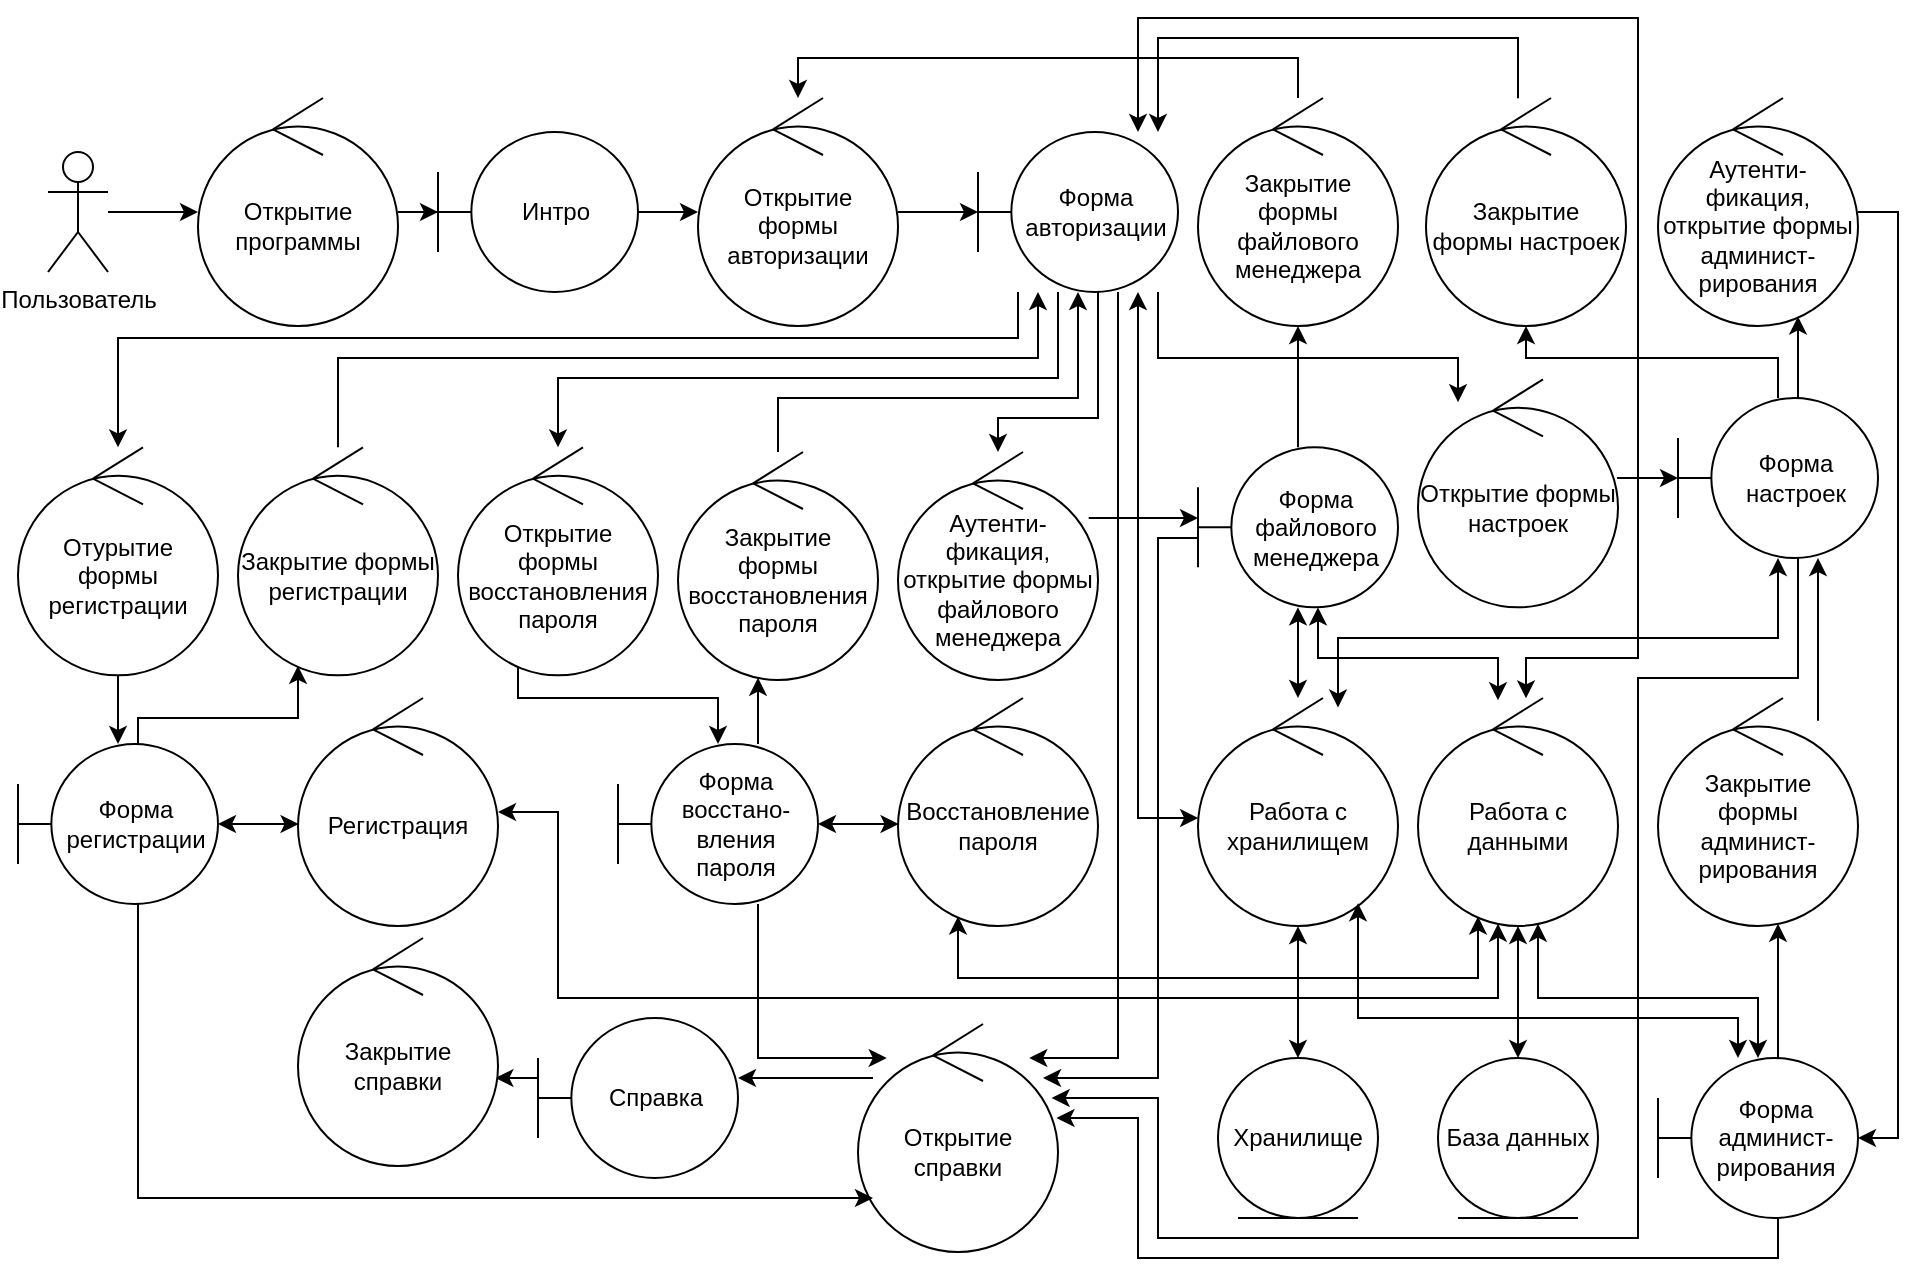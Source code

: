 <mxfile version="20.3.0" type="device"><diagram id="h_0n3Zkjienf-ujrvG_6" name="Страница 1"><mxGraphModel dx="2249" dy="865" grid="1" gridSize="10" guides="1" tooltips="1" connect="1" arrows="1" fold="1" page="1" pageScale="1" pageWidth="827" pageHeight="1169" math="0" shadow="0"><root><mxCell id="0"/><mxCell id="1" parent="0"/><mxCell id="vv3TgDMPsHulDdS4rFCR-16" style="edgeStyle=orthogonalEdgeStyle;rounded=0;orthogonalLoop=1;jettySize=auto;html=1;" parent="1" source="F_xw-o7SSEhGCc8bsex2-1" target="F_xw-o7SSEhGCc8bsex2-3" edge="1"><mxGeometry relative="1" as="geometry"/></mxCell><mxCell id="F_xw-o7SSEhGCc8bsex2-1" value="Открытие программы" style="ellipse;shape=umlControl;whiteSpace=wrap;html=1;" parent="1" vertex="1"><mxGeometry x="-200" y="210" width="100" height="114" as="geometry"/></mxCell><mxCell id="vv3TgDMPsHulDdS4rFCR-15" style="edgeStyle=orthogonalEdgeStyle;rounded=0;orthogonalLoop=1;jettySize=auto;html=1;" parent="1" source="F_xw-o7SSEhGCc8bsex2-2" target="F_xw-o7SSEhGCc8bsex2-1" edge="1"><mxGeometry relative="1" as="geometry"/></mxCell><mxCell id="F_xw-o7SSEhGCc8bsex2-2" value="Пользователь" style="shape=umlActor;verticalLabelPosition=bottom;verticalAlign=top;html=1;" parent="1" vertex="1"><mxGeometry x="-275" y="237" width="30" height="60" as="geometry"/></mxCell><mxCell id="vv3TgDMPsHulDdS4rFCR-17" style="edgeStyle=orthogonalEdgeStyle;rounded=0;orthogonalLoop=1;jettySize=auto;html=1;" parent="1" source="F_xw-o7SSEhGCc8bsex2-3" target="F_xw-o7SSEhGCc8bsex2-4" edge="1"><mxGeometry relative="1" as="geometry"/></mxCell><mxCell id="F_xw-o7SSEhGCc8bsex2-3" value="Интро" style="shape=umlBoundary;whiteSpace=wrap;html=1;" parent="1" vertex="1"><mxGeometry x="-80" y="227" width="100" height="80" as="geometry"/></mxCell><mxCell id="vv3TgDMPsHulDdS4rFCR-18" style="edgeStyle=orthogonalEdgeStyle;rounded=0;orthogonalLoop=1;jettySize=auto;html=1;" parent="1" source="F_xw-o7SSEhGCc8bsex2-4" target="F_xw-o7SSEhGCc8bsex2-5" edge="1"><mxGeometry relative="1" as="geometry"/></mxCell><mxCell id="F_xw-o7SSEhGCc8bsex2-4" value="Открытие &lt;br&gt;формы авторизации" style="ellipse;shape=umlControl;whiteSpace=wrap;html=1;" parent="1" vertex="1"><mxGeometry x="50" y="210" width="100" height="114" as="geometry"/></mxCell><mxCell id="vv3TgDMPsHulDdS4rFCR-20" style="edgeStyle=orthogonalEdgeStyle;rounded=0;orthogonalLoop=1;jettySize=auto;html=1;" parent="1" source="F_xw-o7SSEhGCc8bsex2-5" target="vv3TgDMPsHulDdS4rFCR-9" edge="1"><mxGeometry relative="1" as="geometry"><Array as="points"><mxPoint x="280" y="340"/><mxPoint x="430" y="340"/></Array></mxGeometry></mxCell><mxCell id="vv3TgDMPsHulDdS4rFCR-34" style="edgeStyle=orthogonalEdgeStyle;rounded=0;orthogonalLoop=1;jettySize=auto;html=1;" parent="1" source="F_xw-o7SSEhGCc8bsex2-5" target="F_xw-o7SSEhGCc8bsex2-7" edge="1"><mxGeometry relative="1" as="geometry"><Array as="points"><mxPoint x="250" y="370"/><mxPoint x="200" y="370"/></Array></mxGeometry></mxCell><mxCell id="kOr35_IBIGAfECKfKOpq-4" style="edgeStyle=orthogonalEdgeStyle;rounded=0;orthogonalLoop=1;jettySize=auto;html=1;startArrow=none;startFill=0;" parent="1" source="F_xw-o7SSEhGCc8bsex2-5" target="vv3TgDMPsHulDdS4rFCR-32" edge="1"><mxGeometry relative="1" as="geometry"><Array as="points"><mxPoint x="210" y="330"/><mxPoint x="-240" y="330"/></Array></mxGeometry></mxCell><mxCell id="kOr35_IBIGAfECKfKOpq-5" style="edgeStyle=orthogonalEdgeStyle;rounded=0;orthogonalLoop=1;jettySize=auto;html=1;startArrow=none;startFill=0;" parent="1" source="F_xw-o7SSEhGCc8bsex2-5" target="vv3TgDMPsHulDdS4rFCR-30" edge="1"><mxGeometry relative="1" as="geometry"><Array as="points"><mxPoint x="230" y="350"/><mxPoint x="-20" y="350"/></Array></mxGeometry></mxCell><mxCell id="kOr35_IBIGAfECKfKOpq-21" style="edgeStyle=orthogonalEdgeStyle;rounded=0;orthogonalLoop=1;jettySize=auto;html=1;startArrow=none;startFill=0;" parent="1" source="F_xw-o7SSEhGCc8bsex2-5" target="vv3TgDMPsHulDdS4rFCR-1" edge="1"><mxGeometry relative="1" as="geometry"><mxPoint x="370" y="400" as="sourcePoint"/><Array as="points"><mxPoint x="260" y="690"/></Array></mxGeometry></mxCell><mxCell id="THRv7fMrz-K_fMc5DmwK-1" style="edgeStyle=orthogonalEdgeStyle;rounded=0;orthogonalLoop=1;jettySize=auto;html=1;startArrow=classic;startFill=1;" edge="1" parent="1" source="F_xw-o7SSEhGCc8bsex2-5" target="vv3TgDMPsHulDdS4rFCR-10"><mxGeometry relative="1" as="geometry"><Array as="points"><mxPoint x="270" y="570"/></Array></mxGeometry></mxCell><mxCell id="THRv7fMrz-K_fMc5DmwK-2" style="edgeStyle=orthogonalEdgeStyle;rounded=0;orthogonalLoop=1;jettySize=auto;html=1;startArrow=classic;startFill=1;" edge="1" parent="1" source="F_xw-o7SSEhGCc8bsex2-5" target="vv3TgDMPsHulDdS4rFCR-7"><mxGeometry relative="1" as="geometry"><Array as="points"><mxPoint x="270" y="170"/><mxPoint x="520" y="170"/><mxPoint x="520" y="490"/><mxPoint x="464" y="490"/></Array></mxGeometry></mxCell><mxCell id="F_xw-o7SSEhGCc8bsex2-5" value="Форма авторизации" style="shape=umlBoundary;whiteSpace=wrap;html=1;direction=east;" parent="1" vertex="1"><mxGeometry x="190" y="227" width="100" height="80" as="geometry"/></mxCell><mxCell id="vv3TgDMPsHulDdS4rFCR-36" style="edgeStyle=orthogonalEdgeStyle;rounded=0;orthogonalLoop=1;jettySize=auto;html=1;" parent="1" source="F_xw-o7SSEhGCc8bsex2-6" target="vv3TgDMPsHulDdS4rFCR-12" edge="1"><mxGeometry relative="1" as="geometry"><Array as="points"><mxPoint x="350" y="370"/><mxPoint x="350" y="370"/></Array></mxGeometry></mxCell><mxCell id="kOr35_IBIGAfECKfKOpq-20" style="edgeStyle=orthogonalEdgeStyle;rounded=0;orthogonalLoop=1;jettySize=auto;html=1;startArrow=none;startFill=0;" parent="1" source="F_xw-o7SSEhGCc8bsex2-6" target="vv3TgDMPsHulDdS4rFCR-1" edge="1"><mxGeometry relative="1" as="geometry"><Array as="points"><mxPoint x="280" y="430"/><mxPoint x="280" y="700"/></Array></mxGeometry></mxCell><mxCell id="kOr35_IBIGAfECKfKOpq-24" style="edgeStyle=orthogonalEdgeStyle;rounded=0;orthogonalLoop=1;jettySize=auto;html=1;startArrow=classic;startFill=1;" parent="1" source="F_xw-o7SSEhGCc8bsex2-6" target="vv3TgDMPsHulDdS4rFCR-10" edge="1"><mxGeometry relative="1" as="geometry"><Array as="points"><mxPoint x="370" y="460"/><mxPoint x="370" y="460"/></Array></mxGeometry></mxCell><mxCell id="kOr35_IBIGAfECKfKOpq-25" style="edgeStyle=orthogonalEdgeStyle;rounded=0;orthogonalLoop=1;jettySize=auto;html=1;startArrow=classic;startFill=1;" parent="1" source="F_xw-o7SSEhGCc8bsex2-6" target="vv3TgDMPsHulDdS4rFCR-7" edge="1"><mxGeometry relative="1" as="geometry"><Array as="points"><mxPoint x="360" y="490"/><mxPoint x="450" y="490"/></Array><mxPoint x="452" y="830" as="sourcePoint"/></mxGeometry></mxCell><mxCell id="F_xw-o7SSEhGCc8bsex2-6" value="Форма файлового менеджера" style="shape=umlBoundary;whiteSpace=wrap;html=1;" parent="1" vertex="1"><mxGeometry x="300" y="384.68" width="100" height="80" as="geometry"/></mxCell><mxCell id="vv3TgDMPsHulDdS4rFCR-35" style="edgeStyle=orthogonalEdgeStyle;rounded=0;orthogonalLoop=1;jettySize=auto;html=1;" parent="1" source="F_xw-o7SSEhGCc8bsex2-7" target="F_xw-o7SSEhGCc8bsex2-6" edge="1"><mxGeometry relative="1" as="geometry"><Array as="points"><mxPoint x="290" y="420"/><mxPoint x="290" y="420"/></Array></mxGeometry></mxCell><mxCell id="F_xw-o7SSEhGCc8bsex2-7" value="Аутенти-фикация, открытие формы файлового менеджера" style="ellipse;shape=umlControl;whiteSpace=wrap;html=1;" parent="1" vertex="1"><mxGeometry x="150" y="387" width="100" height="114" as="geometry"/></mxCell><mxCell id="F_xw-o7SSEhGCc8bsex2-8" value="Хранилище" style="ellipse;shape=umlEntity;whiteSpace=wrap;html=1;" parent="1" vertex="1"><mxGeometry x="310" y="690" width="80" height="80" as="geometry"/></mxCell><mxCell id="F_xw-o7SSEhGCc8bsex2-9" value="База данных" style="ellipse;shape=umlEntity;whiteSpace=wrap;html=1;" parent="1" vertex="1"><mxGeometry x="420" y="690" width="80" height="80" as="geometry"/></mxCell><mxCell id="kOr35_IBIGAfECKfKOpq-32" style="edgeStyle=orthogonalEdgeStyle;rounded=0;orthogonalLoop=1;jettySize=auto;html=1;startArrow=none;startFill=0;" parent="1" source="F_xw-o7SSEhGCc8bsex2-10" target="vv3TgDMPsHulDdS4rFCR-2" edge="1"><mxGeometry relative="1" as="geometry"><Array as="points"><mxPoint x="-40" y="700"/><mxPoint x="-40" y="700"/></Array></mxGeometry></mxCell><mxCell id="F_xw-o7SSEhGCc8bsex2-10" value="Справка" style="shape=umlBoundary;whiteSpace=wrap;html=1;" parent="1" vertex="1"><mxGeometry x="-30" y="670" width="100" height="80" as="geometry"/></mxCell><mxCell id="kOr35_IBIGAfECKfKOpq-30" style="edgeStyle=orthogonalEdgeStyle;rounded=0;orthogonalLoop=1;jettySize=auto;html=1;startArrow=none;startFill=0;" parent="1" source="vv3TgDMPsHulDdS4rFCR-1" target="F_xw-o7SSEhGCc8bsex2-10" edge="1"><mxGeometry relative="1" as="geometry"><Array as="points"><mxPoint x="100" y="700"/><mxPoint x="100" y="700"/></Array></mxGeometry></mxCell><mxCell id="vv3TgDMPsHulDdS4rFCR-1" value="Открытие справки" style="ellipse;shape=umlControl;whiteSpace=wrap;html=1;" parent="1" vertex="1"><mxGeometry x="130" y="673.0" width="100" height="114" as="geometry"/></mxCell><mxCell id="vv3TgDMPsHulDdS4rFCR-2" value="Закрытие справки" style="ellipse;shape=umlControl;whiteSpace=wrap;html=1;" parent="1" vertex="1"><mxGeometry x="-150" y="630" width="100" height="114" as="geometry"/></mxCell><mxCell id="kOr35_IBIGAfECKfKOpq-9" style="edgeStyle=orthogonalEdgeStyle;rounded=0;orthogonalLoop=1;jettySize=auto;html=1;startArrow=none;startFill=0;" parent="1" source="vv3TgDMPsHulDdS4rFCR-3" target="vv3TgDMPsHulDdS4rFCR-31" edge="1"><mxGeometry relative="1" as="geometry"><Array as="points"><mxPoint x="80" y="520"/><mxPoint x="80" y="520"/></Array></mxGeometry></mxCell><mxCell id="kOr35_IBIGAfECKfKOpq-13" style="edgeStyle=orthogonalEdgeStyle;rounded=0;orthogonalLoop=1;jettySize=auto;html=1;startArrow=classic;startFill=1;" parent="1" source="vv3TgDMPsHulDdS4rFCR-3" target="vv3TgDMPsHulDdS4rFCR-6" edge="1"><mxGeometry relative="1" as="geometry"><Array as="points"><mxPoint x="50" y="560"/><mxPoint x="50" y="560"/></Array></mxGeometry></mxCell><mxCell id="kOr35_IBIGAfECKfKOpq-19" style="edgeStyle=orthogonalEdgeStyle;rounded=0;orthogonalLoop=1;jettySize=auto;html=1;startArrow=none;startFill=0;" parent="1" source="vv3TgDMPsHulDdS4rFCR-3" target="vv3TgDMPsHulDdS4rFCR-1" edge="1"><mxGeometry relative="1" as="geometry"><Array as="points"><mxPoint x="80" y="690"/></Array></mxGeometry></mxCell><mxCell id="vv3TgDMPsHulDdS4rFCR-3" value="Форма восстано-вления пароля" style="shape=umlBoundary;whiteSpace=wrap;html=1;" parent="1" vertex="1"><mxGeometry x="10" y="533" width="100" height="80" as="geometry"/></mxCell><mxCell id="kOr35_IBIGAfECKfKOpq-11" style="edgeStyle=orthogonalEdgeStyle;rounded=0;orthogonalLoop=1;jettySize=auto;html=1;startArrow=none;startFill=0;" parent="1" source="vv3TgDMPsHulDdS4rFCR-4" target="vv3TgDMPsHulDdS4rFCR-33" edge="1"><mxGeometry relative="1" as="geometry"><mxPoint x="-110" y="520" as="sourcePoint"/><Array as="points"><mxPoint x="-230" y="520"/><mxPoint x="-150" y="520"/></Array></mxGeometry></mxCell><mxCell id="kOr35_IBIGAfECKfKOpq-12" style="edgeStyle=orthogonalEdgeStyle;rounded=0;orthogonalLoop=1;jettySize=auto;html=1;startArrow=classic;startFill=1;" parent="1" source="vv3TgDMPsHulDdS4rFCR-4" target="vv3TgDMPsHulDdS4rFCR-5" edge="1"><mxGeometry relative="1" as="geometry"><Array as="points"><mxPoint x="-180" y="573"/><mxPoint x="-180" y="573"/></Array></mxGeometry></mxCell><mxCell id="kOr35_IBIGAfECKfKOpq-18" style="edgeStyle=orthogonalEdgeStyle;rounded=0;orthogonalLoop=1;jettySize=auto;html=1;startArrow=none;startFill=0;" parent="1" source="vv3TgDMPsHulDdS4rFCR-4" target="vv3TgDMPsHulDdS4rFCR-1" edge="1"><mxGeometry relative="1" as="geometry"><Array as="points"><mxPoint x="-230" y="760"/></Array></mxGeometry></mxCell><mxCell id="vv3TgDMPsHulDdS4rFCR-4" value="Форма регистрации" style="shape=umlBoundary;whiteSpace=wrap;html=1;" parent="1" vertex="1"><mxGeometry x="-290" y="533" width="100" height="80" as="geometry"/></mxCell><mxCell id="kOr35_IBIGAfECKfKOpq-15" style="edgeStyle=orthogonalEdgeStyle;rounded=0;orthogonalLoop=1;jettySize=auto;html=1;startArrow=classic;startFill=1;" parent="1" source="vv3TgDMPsHulDdS4rFCR-5" target="vv3TgDMPsHulDdS4rFCR-7" edge="1"><mxGeometry relative="1" as="geometry"><Array as="points"><mxPoint x="-20" y="567"/><mxPoint x="-20" y="660"/><mxPoint x="450" y="660"/></Array></mxGeometry></mxCell><mxCell id="vv3TgDMPsHulDdS4rFCR-5" value="Регистрация" style="ellipse;shape=umlControl;whiteSpace=wrap;html=1;" parent="1" vertex="1"><mxGeometry x="-150" y="510" width="100" height="114" as="geometry"/></mxCell><mxCell id="kOr35_IBIGAfECKfKOpq-14" style="edgeStyle=orthogonalEdgeStyle;rounded=0;orthogonalLoop=1;jettySize=auto;html=1;startArrow=classic;startFill=1;" parent="1" source="vv3TgDMPsHulDdS4rFCR-6" target="vv3TgDMPsHulDdS4rFCR-7" edge="1"><mxGeometry relative="1" as="geometry"><mxPoint x="180" y="720" as="sourcePoint"/><Array as="points"><mxPoint x="180" y="650"/><mxPoint x="440" y="650"/></Array></mxGeometry></mxCell><mxCell id="vv3TgDMPsHulDdS4rFCR-6" value="Восстановление пароля" style="ellipse;shape=umlControl;whiteSpace=wrap;html=1;" parent="1" vertex="1"><mxGeometry x="150" y="510" width="100" height="114" as="geometry"/></mxCell><mxCell id="vv3TgDMPsHulDdS4rFCR-38" style="edgeStyle=orthogonalEdgeStyle;rounded=0;orthogonalLoop=1;jettySize=auto;html=1;startArrow=classic;startFill=1;" parent="1" source="vv3TgDMPsHulDdS4rFCR-7" target="F_xw-o7SSEhGCc8bsex2-9" edge="1"><mxGeometry relative="1" as="geometry"><Array as="points"><mxPoint x="460" y="660"/><mxPoint x="460" y="660"/></Array></mxGeometry></mxCell><mxCell id="vv3TgDMPsHulDdS4rFCR-7" value="Работа с данными" style="ellipse;shape=umlControl;whiteSpace=wrap;html=1;" parent="1" vertex="1"><mxGeometry x="410" y="510" width="100" height="114" as="geometry"/></mxCell><mxCell id="vv3TgDMPsHulDdS4rFCR-22" style="edgeStyle=orthogonalEdgeStyle;rounded=0;orthogonalLoop=1;jettySize=auto;html=1;" parent="1" source="vv3TgDMPsHulDdS4rFCR-8" target="vv3TgDMPsHulDdS4rFCR-11" edge="1"><mxGeometry relative="1" as="geometry"><Array as="points"><mxPoint x="590" y="340"/><mxPoint x="464" y="340"/></Array></mxGeometry></mxCell><mxCell id="vv3TgDMPsHulDdS4rFCR-26" style="edgeStyle=orthogonalEdgeStyle;rounded=0;orthogonalLoop=1;jettySize=auto;html=1;" parent="1" source="vv3TgDMPsHulDdS4rFCR-8" target="vv3TgDMPsHulDdS4rFCR-24" edge="1"><mxGeometry relative="1" as="geometry"><Array as="points"><mxPoint x="600" y="344"/><mxPoint x="600" y="344"/></Array></mxGeometry></mxCell><mxCell id="kOr35_IBIGAfECKfKOpq-2" style="edgeStyle=orthogonalEdgeStyle;rounded=0;orthogonalLoop=1;jettySize=auto;html=1;startArrow=classic;startFill=1;" parent="1" source="vv3TgDMPsHulDdS4rFCR-8" target="vv3TgDMPsHulDdS4rFCR-10" edge="1"><mxGeometry relative="1" as="geometry"><Array as="points"><mxPoint x="590" y="480"/><mxPoint x="370" y="480"/></Array></mxGeometry></mxCell><mxCell id="kOr35_IBIGAfECKfKOpq-22" style="edgeStyle=orthogonalEdgeStyle;rounded=0;orthogonalLoop=1;jettySize=auto;html=1;startArrow=none;startFill=0;" parent="1" source="vv3TgDMPsHulDdS4rFCR-8" target="vv3TgDMPsHulDdS4rFCR-1" edge="1"><mxGeometry relative="1" as="geometry"><Array as="points"><mxPoint x="600" y="500"/><mxPoint x="520" y="500"/><mxPoint x="520" y="780"/><mxPoint x="280" y="780"/><mxPoint x="280" y="710"/></Array><mxPoint x="270" y="720" as="targetPoint"/></mxGeometry></mxCell><mxCell id="vv3TgDMPsHulDdS4rFCR-8" value="Форма настроек" style="shape=umlBoundary;whiteSpace=wrap;html=1;" parent="1" vertex="1"><mxGeometry x="540" y="360" width="100" height="80" as="geometry"/></mxCell><mxCell id="vv3TgDMPsHulDdS4rFCR-21" style="edgeStyle=orthogonalEdgeStyle;rounded=0;orthogonalLoop=1;jettySize=auto;html=1;" parent="1" source="vv3TgDMPsHulDdS4rFCR-9" target="vv3TgDMPsHulDdS4rFCR-8" edge="1"><mxGeometry relative="1" as="geometry"><Array as="points"><mxPoint x="530" y="400"/><mxPoint x="530" y="400"/></Array></mxGeometry></mxCell><mxCell id="vv3TgDMPsHulDdS4rFCR-9" value="Открытие формы настроек" style="ellipse;shape=umlControl;whiteSpace=wrap;html=1;" parent="1" vertex="1"><mxGeometry x="410" y="350.68" width="100" height="114" as="geometry"/></mxCell><mxCell id="kOr35_IBIGAfECKfKOpq-1" style="edgeStyle=orthogonalEdgeStyle;rounded=0;orthogonalLoop=1;jettySize=auto;html=1;startArrow=classic;startFill=1;" parent="1" source="vv3TgDMPsHulDdS4rFCR-10" target="F_xw-o7SSEhGCc8bsex2-8" edge="1"><mxGeometry relative="1" as="geometry"><Array as="points"><mxPoint x="360" y="710"/><mxPoint x="360" y="710"/></Array></mxGeometry></mxCell><mxCell id="vv3TgDMPsHulDdS4rFCR-10" value="Работа с хранилищем" style="ellipse;shape=umlControl;whiteSpace=wrap;html=1;" parent="1" vertex="1"><mxGeometry x="300" y="510" width="100" height="114" as="geometry"/></mxCell><mxCell id="vv3TgDMPsHulDdS4rFCR-23" style="edgeStyle=orthogonalEdgeStyle;rounded=0;orthogonalLoop=1;jettySize=auto;html=1;" parent="1" source="vv3TgDMPsHulDdS4rFCR-11" target="F_xw-o7SSEhGCc8bsex2-5" edge="1"><mxGeometry relative="1" as="geometry"><Array as="points"><mxPoint x="460" y="180"/><mxPoint x="280" y="180"/></Array></mxGeometry></mxCell><mxCell id="vv3TgDMPsHulDdS4rFCR-11" value="Закрытие &lt;br&gt;формы настроек" style="ellipse;shape=umlControl;whiteSpace=wrap;html=1;" parent="1" vertex="1"><mxGeometry x="414" y="210" width="100" height="114" as="geometry"/></mxCell><mxCell id="vv3TgDMPsHulDdS4rFCR-37" style="edgeStyle=orthogonalEdgeStyle;rounded=0;orthogonalLoop=1;jettySize=auto;html=1;" parent="1" source="vv3TgDMPsHulDdS4rFCR-12" target="F_xw-o7SSEhGCc8bsex2-4" edge="1"><mxGeometry relative="1" as="geometry"><Array as="points"><mxPoint x="350" y="190"/><mxPoint x="100" y="190"/></Array></mxGeometry></mxCell><mxCell id="vv3TgDMPsHulDdS4rFCR-12" value="Закрытие &lt;br&gt;формы файлового менеджера" style="ellipse;shape=umlControl;whiteSpace=wrap;html=1;" parent="1" vertex="1"><mxGeometry x="300" y="210" width="100" height="114" as="geometry"/></mxCell><mxCell id="vv3TgDMPsHulDdS4rFCR-28" style="edgeStyle=orthogonalEdgeStyle;rounded=0;orthogonalLoop=1;jettySize=auto;html=1;" parent="1" source="vv3TgDMPsHulDdS4rFCR-14" target="vv3TgDMPsHulDdS4rFCR-25" edge="1"><mxGeometry relative="1" as="geometry"><Array as="points"><mxPoint x="590" y="660"/><mxPoint x="590" y="660"/></Array></mxGeometry></mxCell><mxCell id="vv3TgDMPsHulDdS4rFCR-39" style="edgeStyle=orthogonalEdgeStyle;rounded=0;orthogonalLoop=1;jettySize=auto;html=1;startArrow=classic;startFill=1;" parent="1" source="vv3TgDMPsHulDdS4rFCR-14" target="vv3TgDMPsHulDdS4rFCR-7" edge="1"><mxGeometry relative="1" as="geometry"><Array as="points"><mxPoint x="580" y="660"/><mxPoint x="470" y="660"/></Array></mxGeometry></mxCell><mxCell id="kOr35_IBIGAfECKfKOpq-3" style="edgeStyle=orthogonalEdgeStyle;rounded=0;orthogonalLoop=1;jettySize=auto;html=1;startArrow=classic;startFill=1;" parent="1" source="vv3TgDMPsHulDdS4rFCR-14" target="vv3TgDMPsHulDdS4rFCR-10" edge="1"><mxGeometry relative="1" as="geometry"><Array as="points"><mxPoint x="570" y="670"/><mxPoint x="380" y="670"/></Array></mxGeometry></mxCell><mxCell id="kOr35_IBIGAfECKfKOpq-23" style="edgeStyle=orthogonalEdgeStyle;rounded=0;orthogonalLoop=1;jettySize=auto;html=1;startArrow=none;startFill=0;" parent="1" source="vv3TgDMPsHulDdS4rFCR-14" target="vv3TgDMPsHulDdS4rFCR-1" edge="1"><mxGeometry relative="1" as="geometry"><Array as="points"><mxPoint x="590" y="790"/><mxPoint x="270" y="790"/><mxPoint x="270" y="720"/></Array><mxPoint x="260" y="720" as="targetPoint"/></mxGeometry></mxCell><mxCell id="vv3TgDMPsHulDdS4rFCR-14" value="Форма админист-рирования" style="shape=umlBoundary;whiteSpace=wrap;html=1;" parent="1" vertex="1"><mxGeometry x="530" y="690" width="100" height="80" as="geometry"/></mxCell><mxCell id="vv3TgDMPsHulDdS4rFCR-27" style="edgeStyle=orthogonalEdgeStyle;rounded=0;orthogonalLoop=1;jettySize=auto;html=1;" parent="1" source="vv3TgDMPsHulDdS4rFCR-24" target="vv3TgDMPsHulDdS4rFCR-14" edge="1"><mxGeometry relative="1" as="geometry"><Array as="points"><mxPoint x="650" y="267"/><mxPoint x="650" y="730"/></Array></mxGeometry></mxCell><mxCell id="vv3TgDMPsHulDdS4rFCR-24" value="Аутенти-фикация, открытие формы админист-рирования" style="ellipse;shape=umlControl;whiteSpace=wrap;html=1;" parent="1" vertex="1"><mxGeometry x="530" y="210" width="100" height="114" as="geometry"/></mxCell><mxCell id="vv3TgDMPsHulDdS4rFCR-29" style="edgeStyle=orthogonalEdgeStyle;rounded=0;orthogonalLoop=1;jettySize=auto;html=1;" parent="1" source="vv3TgDMPsHulDdS4rFCR-25" target="vv3TgDMPsHulDdS4rFCR-8" edge="1"><mxGeometry relative="1" as="geometry"><Array as="points"><mxPoint x="610" y="490"/><mxPoint x="610" y="490"/></Array></mxGeometry></mxCell><mxCell id="vv3TgDMPsHulDdS4rFCR-25" value="Закрытие &lt;br&gt;формы админист-рирования" style="ellipse;shape=umlControl;whiteSpace=wrap;html=1;" parent="1" vertex="1"><mxGeometry x="530" y="510" width="100" height="114" as="geometry"/></mxCell><mxCell id="kOr35_IBIGAfECKfKOpq-8" style="edgeStyle=orthogonalEdgeStyle;rounded=0;orthogonalLoop=1;jettySize=auto;html=1;startArrow=none;startFill=0;" parent="1" source="vv3TgDMPsHulDdS4rFCR-30" target="vv3TgDMPsHulDdS4rFCR-3" edge="1"><mxGeometry relative="1" as="geometry"><Array as="points"><mxPoint x="-40" y="510"/><mxPoint x="60" y="510"/></Array></mxGeometry></mxCell><mxCell id="vv3TgDMPsHulDdS4rFCR-30" value="Открытие &lt;br&gt;формы восстановления пароля" style="ellipse;shape=umlControl;whiteSpace=wrap;html=1;" parent="1" vertex="1"><mxGeometry x="-70" y="384.68" width="100" height="114" as="geometry"/></mxCell><mxCell id="kOr35_IBIGAfECKfKOpq-7" style="edgeStyle=orthogonalEdgeStyle;rounded=0;orthogonalLoop=1;jettySize=auto;html=1;startArrow=none;startFill=0;" parent="1" source="vv3TgDMPsHulDdS4rFCR-31" target="F_xw-o7SSEhGCc8bsex2-5" edge="1"><mxGeometry relative="1" as="geometry"><Array as="points"><mxPoint x="90" y="360"/><mxPoint x="240" y="360"/></Array></mxGeometry></mxCell><mxCell id="vv3TgDMPsHulDdS4rFCR-31" value="Закрытие &lt;br&gt;формы восстановления пароля" style="ellipse;shape=umlControl;whiteSpace=wrap;html=1;" parent="1" vertex="1"><mxGeometry x="40" y="387" width="100" height="114" as="geometry"/></mxCell><mxCell id="kOr35_IBIGAfECKfKOpq-10" style="edgeStyle=orthogonalEdgeStyle;rounded=0;orthogonalLoop=1;jettySize=auto;html=1;startArrow=none;startFill=0;" parent="1" source="vv3TgDMPsHulDdS4rFCR-32" target="vv3TgDMPsHulDdS4rFCR-4" edge="1"><mxGeometry relative="1" as="geometry"><Array as="points"><mxPoint x="-240" y="520"/><mxPoint x="-240" y="520"/></Array></mxGeometry></mxCell><mxCell id="vv3TgDMPsHulDdS4rFCR-32" value="Отурытие формы регистрации" style="ellipse;shape=umlControl;whiteSpace=wrap;html=1;" parent="1" vertex="1"><mxGeometry x="-290" y="384.68" width="100" height="114" as="geometry"/></mxCell><mxCell id="kOr35_IBIGAfECKfKOpq-6" style="edgeStyle=orthogonalEdgeStyle;rounded=0;orthogonalLoop=1;jettySize=auto;html=1;startArrow=none;startFill=0;" parent="1" source="vv3TgDMPsHulDdS4rFCR-33" target="F_xw-o7SSEhGCc8bsex2-5" edge="1"><mxGeometry relative="1" as="geometry"><Array as="points"><mxPoint x="-130" y="340"/><mxPoint x="220" y="340"/></Array></mxGeometry></mxCell><mxCell id="vv3TgDMPsHulDdS4rFCR-33" value="Закрытие формы регистрации" style="ellipse;shape=umlControl;whiteSpace=wrap;html=1;" parent="1" vertex="1"><mxGeometry x="-180" y="384.68" width="100" height="114" as="geometry"/></mxCell></root></mxGraphModel></diagram></mxfile>